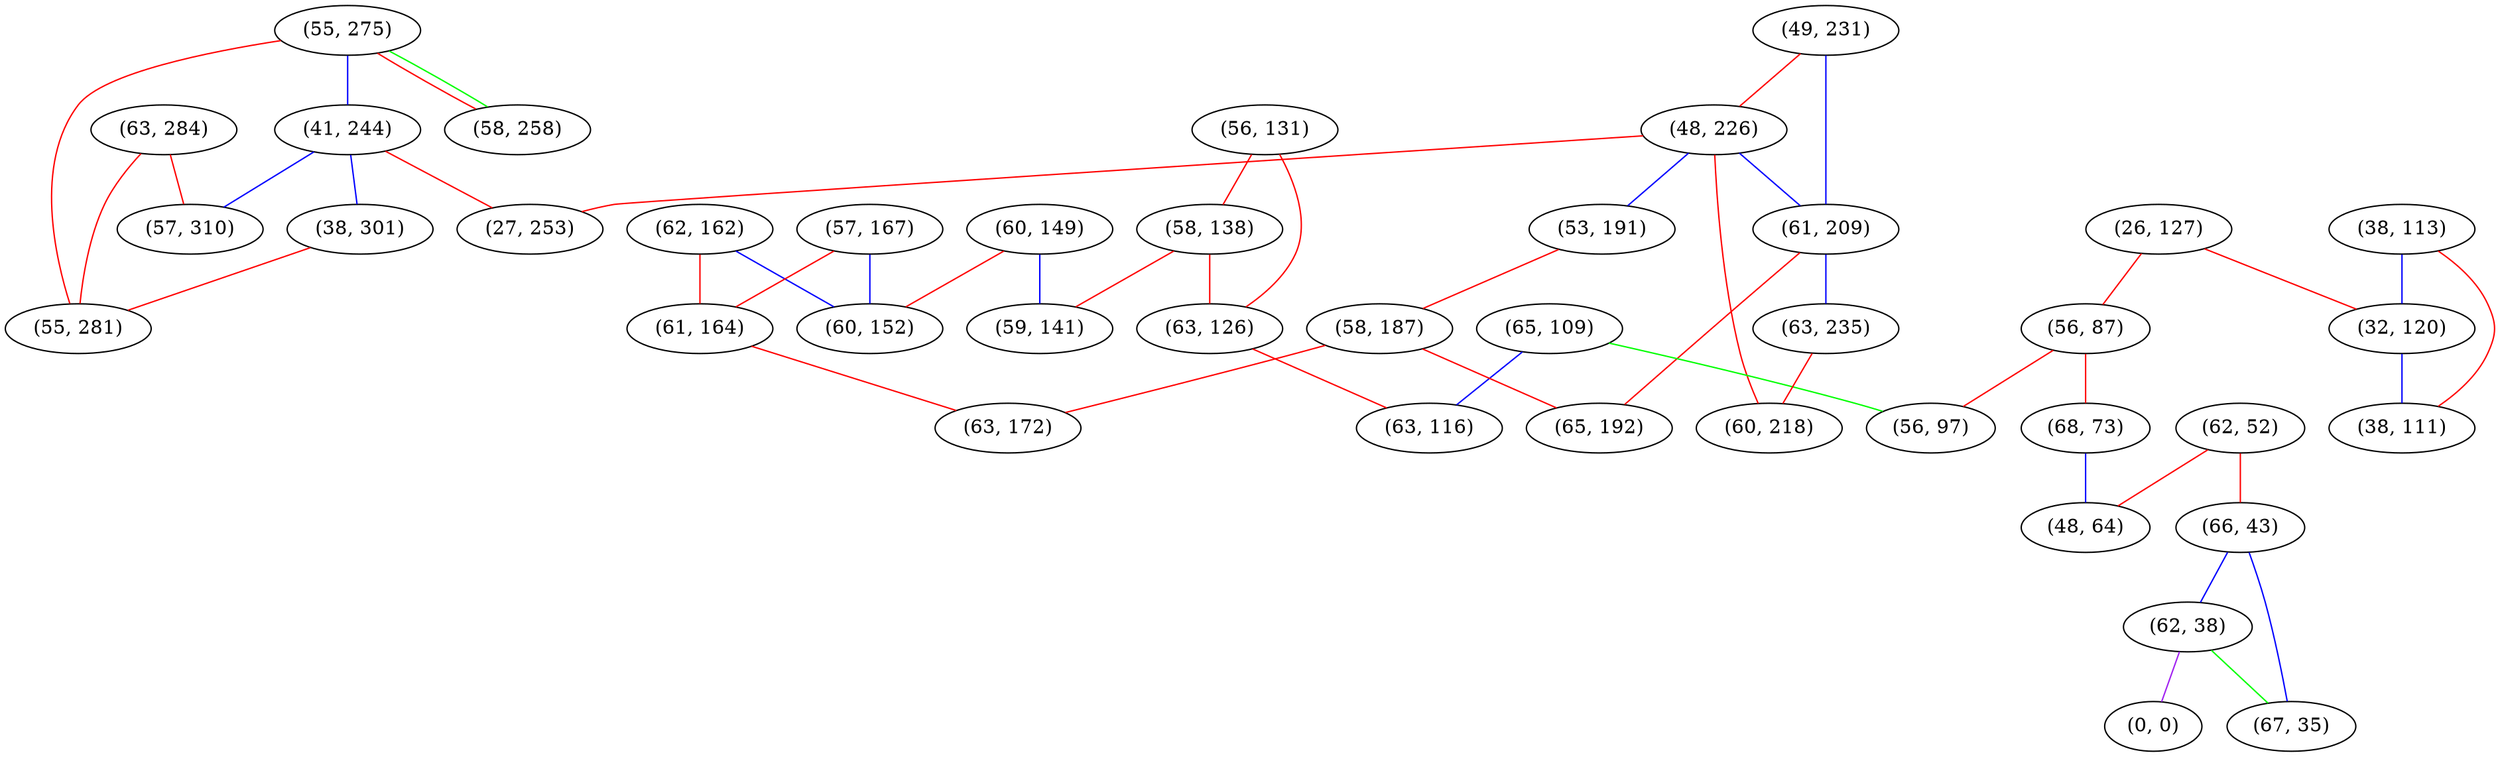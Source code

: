 graph "" {
"(63, 284)";
"(55, 275)";
"(62, 162)";
"(41, 244)";
"(49, 231)";
"(62, 52)";
"(66, 43)";
"(48, 226)";
"(57, 167)";
"(26, 127)";
"(56, 131)";
"(56, 87)";
"(58, 138)";
"(38, 113)";
"(61, 164)";
"(62, 38)";
"(61, 209)";
"(68, 73)";
"(65, 109)";
"(63, 126)";
"(32, 120)";
"(58, 258)";
"(48, 64)";
"(38, 301)";
"(56, 97)";
"(38, 111)";
"(27, 253)";
"(63, 235)";
"(0, 0)";
"(67, 35)";
"(53, 191)";
"(58, 187)";
"(65, 192)";
"(55, 281)";
"(60, 149)";
"(59, 141)";
"(63, 172)";
"(63, 116)";
"(60, 218)";
"(57, 310)";
"(60, 152)";
"(63, 284)" -- "(57, 310)"  [color=red, key=0, weight=1];
"(63, 284)" -- "(55, 281)"  [color=red, key=0, weight=1];
"(55, 275)" -- "(58, 258)"  [color=red, key=0, weight=1];
"(55, 275)" -- "(58, 258)"  [color=green, key=1, weight=2];
"(55, 275)" -- "(41, 244)"  [color=blue, key=0, weight=3];
"(55, 275)" -- "(55, 281)"  [color=red, key=0, weight=1];
"(62, 162)" -- "(61, 164)"  [color=red, key=0, weight=1];
"(62, 162)" -- "(60, 152)"  [color=blue, key=0, weight=3];
"(41, 244)" -- "(57, 310)"  [color=blue, key=0, weight=3];
"(41, 244)" -- "(38, 301)"  [color=blue, key=0, weight=3];
"(41, 244)" -- "(27, 253)"  [color=red, key=0, weight=1];
"(49, 231)" -- "(61, 209)"  [color=blue, key=0, weight=3];
"(49, 231)" -- "(48, 226)"  [color=red, key=0, weight=1];
"(62, 52)" -- "(48, 64)"  [color=red, key=0, weight=1];
"(62, 52)" -- "(66, 43)"  [color=red, key=0, weight=1];
"(66, 43)" -- "(67, 35)"  [color=blue, key=0, weight=3];
"(66, 43)" -- "(62, 38)"  [color=blue, key=0, weight=3];
"(48, 226)" -- "(53, 191)"  [color=blue, key=0, weight=3];
"(48, 226)" -- "(60, 218)"  [color=red, key=0, weight=1];
"(48, 226)" -- "(61, 209)"  [color=blue, key=0, weight=3];
"(48, 226)" -- "(27, 253)"  [color=red, key=0, weight=1];
"(57, 167)" -- "(61, 164)"  [color=red, key=0, weight=1];
"(57, 167)" -- "(60, 152)"  [color=blue, key=0, weight=3];
"(26, 127)" -- "(32, 120)"  [color=red, key=0, weight=1];
"(26, 127)" -- "(56, 87)"  [color=red, key=0, weight=1];
"(56, 131)" -- "(63, 126)"  [color=red, key=0, weight=1];
"(56, 131)" -- "(58, 138)"  [color=red, key=0, weight=1];
"(56, 87)" -- "(56, 97)"  [color=red, key=0, weight=1];
"(56, 87)" -- "(68, 73)"  [color=red, key=0, weight=1];
"(58, 138)" -- "(63, 126)"  [color=red, key=0, weight=1];
"(58, 138)" -- "(59, 141)"  [color=red, key=0, weight=1];
"(38, 113)" -- "(32, 120)"  [color=blue, key=0, weight=3];
"(38, 113)" -- "(38, 111)"  [color=red, key=0, weight=1];
"(61, 164)" -- "(63, 172)"  [color=red, key=0, weight=1];
"(62, 38)" -- "(0, 0)"  [color=purple, key=0, weight=4];
"(62, 38)" -- "(67, 35)"  [color=green, key=0, weight=2];
"(61, 209)" -- "(63, 235)"  [color=blue, key=0, weight=3];
"(61, 209)" -- "(65, 192)"  [color=red, key=0, weight=1];
"(68, 73)" -- "(48, 64)"  [color=blue, key=0, weight=3];
"(65, 109)" -- "(56, 97)"  [color=green, key=0, weight=2];
"(65, 109)" -- "(63, 116)"  [color=blue, key=0, weight=3];
"(63, 126)" -- "(63, 116)"  [color=red, key=0, weight=1];
"(32, 120)" -- "(38, 111)"  [color=blue, key=0, weight=3];
"(38, 301)" -- "(55, 281)"  [color=red, key=0, weight=1];
"(63, 235)" -- "(60, 218)"  [color=red, key=0, weight=1];
"(53, 191)" -- "(58, 187)"  [color=red, key=0, weight=1];
"(58, 187)" -- "(63, 172)"  [color=red, key=0, weight=1];
"(58, 187)" -- "(65, 192)"  [color=red, key=0, weight=1];
"(60, 149)" -- "(59, 141)"  [color=blue, key=0, weight=3];
"(60, 149)" -- "(60, 152)"  [color=red, key=0, weight=1];
}
